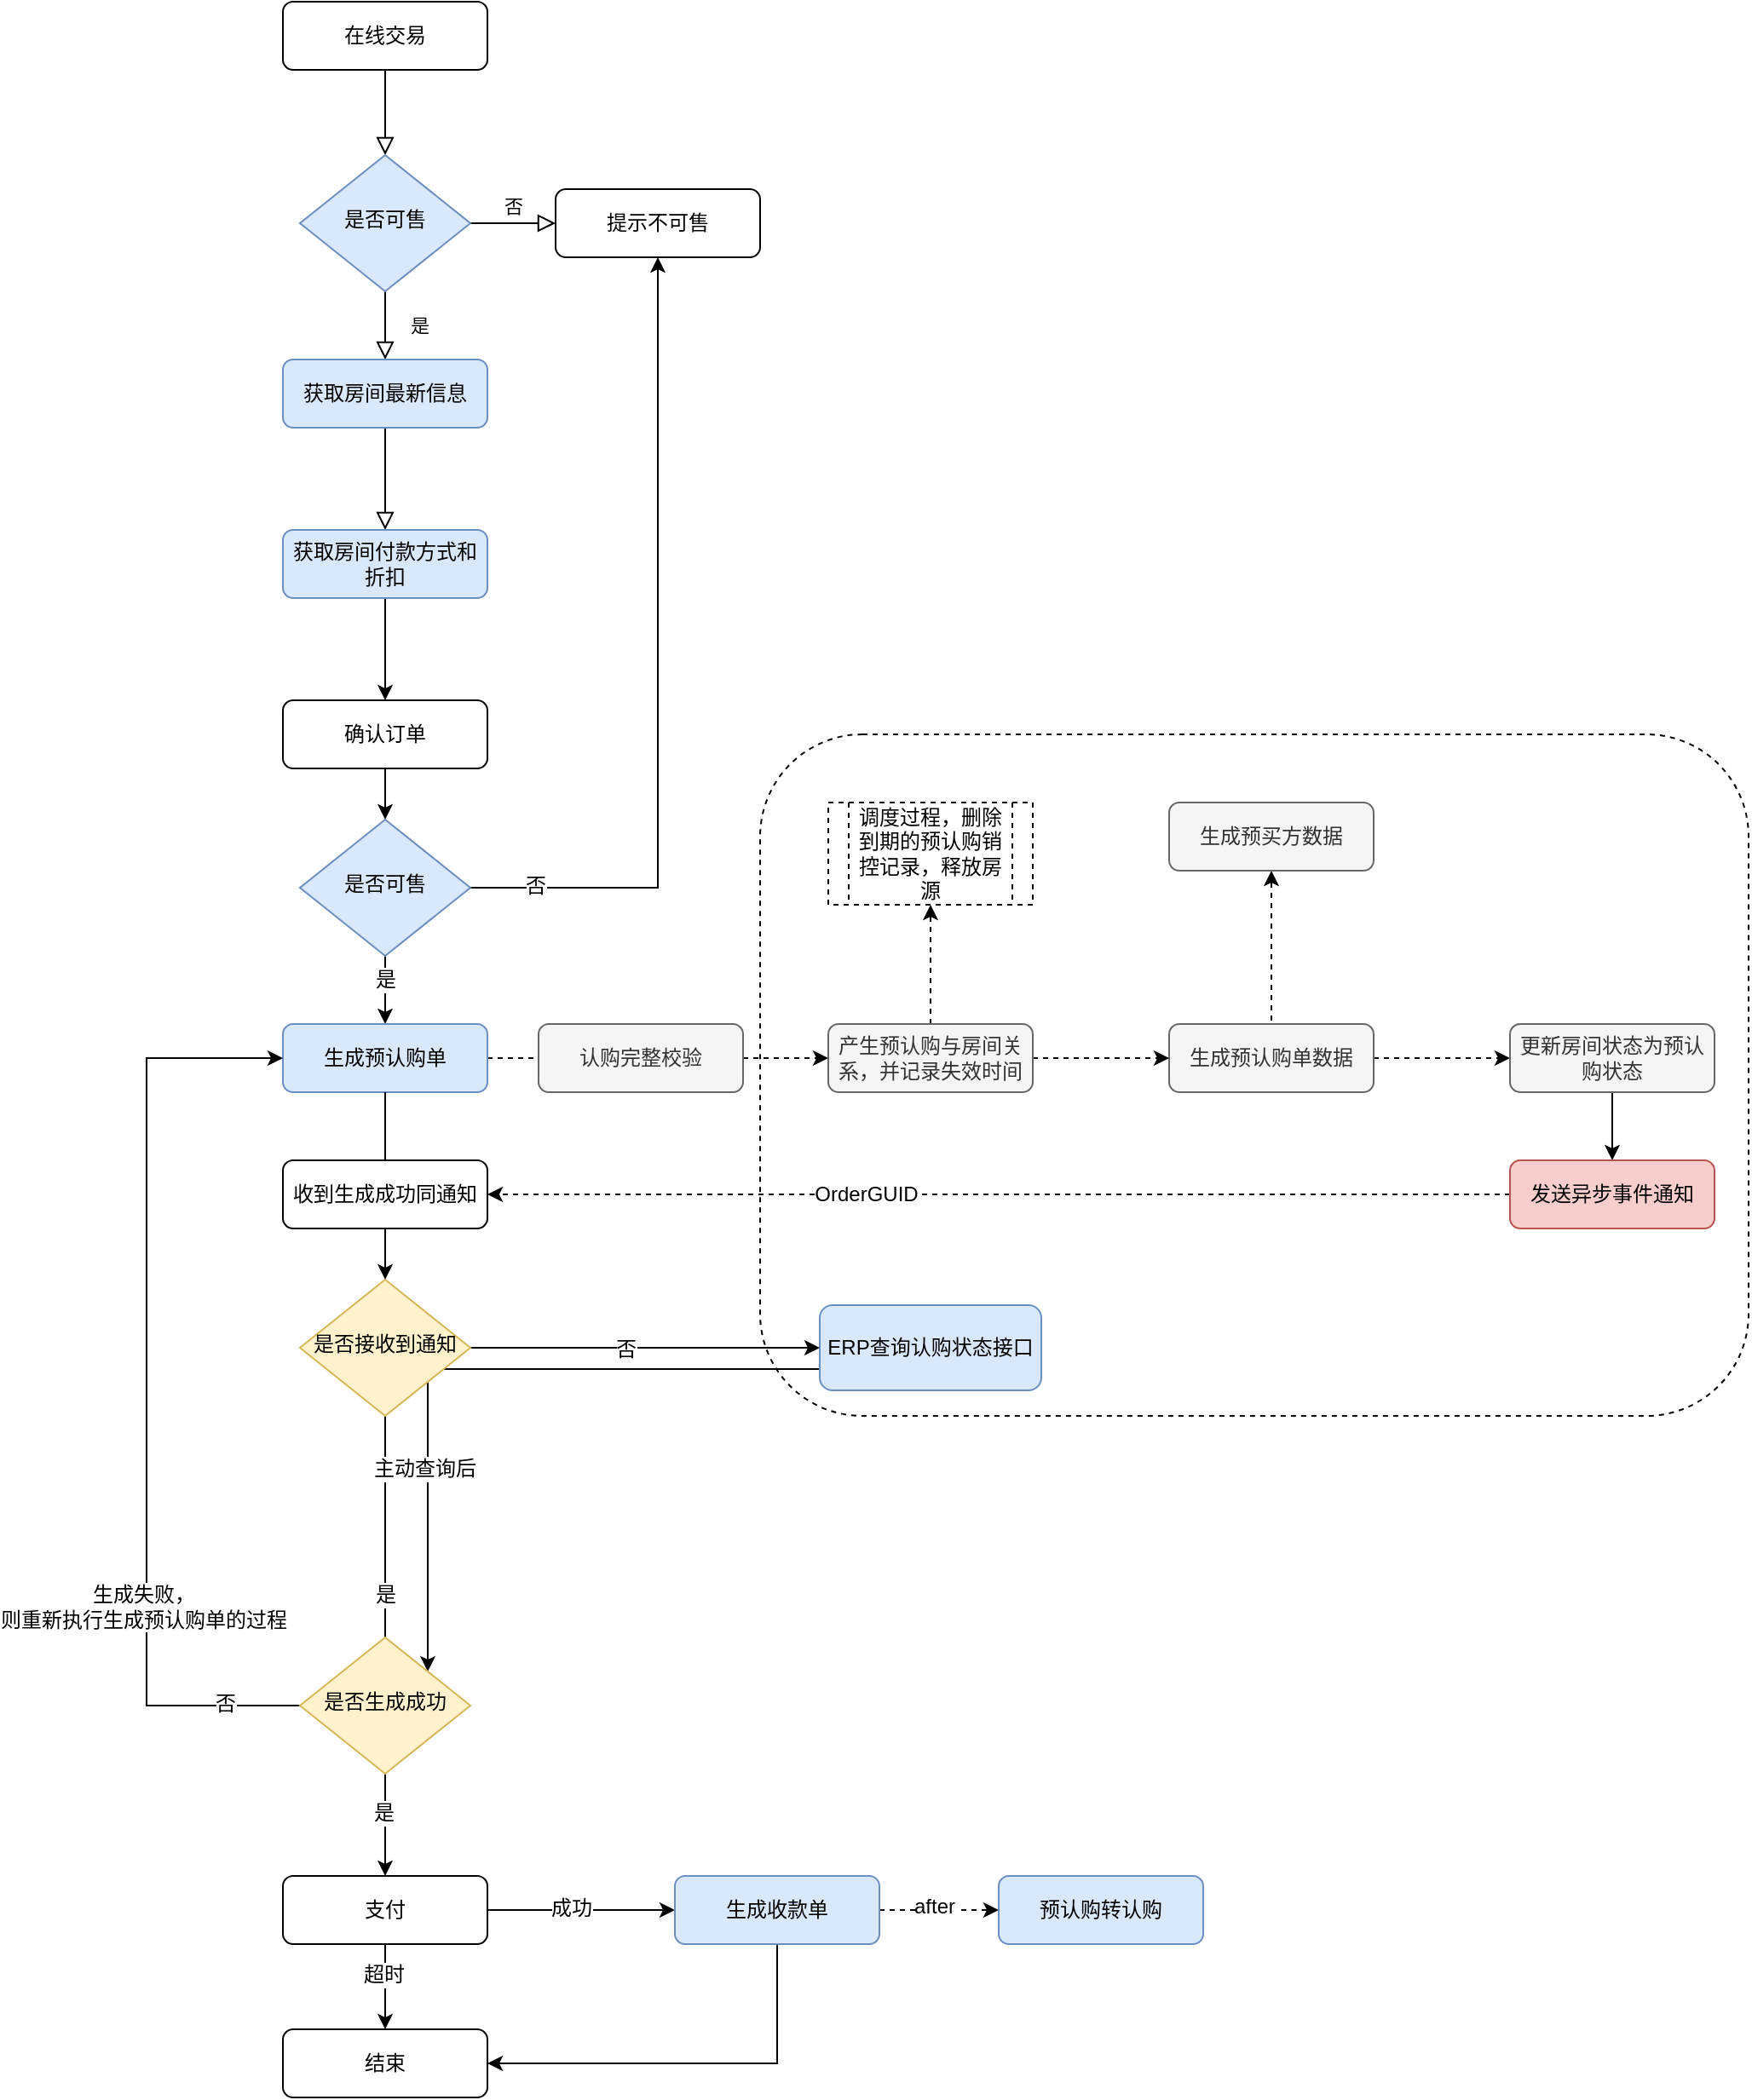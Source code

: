 <mxfile version="12.7.9" type="github" pages="2"><diagram id="C5RBs43oDa-KdzZeNtuy" name="Page-1"><mxGraphModel dx="1973" dy="740" grid="1" gridSize="10" guides="1" tooltips="1" connect="1" arrows="1" fold="1" page="1" pageScale="1" pageWidth="827" pageHeight="1169" math="0" shadow="0"><root><mxCell id="WIyWlLk6GJQsqaUBKTNV-0"/><mxCell id="WIyWlLk6GJQsqaUBKTNV-1" parent="WIyWlLk6GJQsqaUBKTNV-0"/><mxCell id="jmFXVTs4KUx3PmVGp-Kp-30" value="" style="rounded=1;whiteSpace=wrap;html=1;dashed=1;fillColor=none;" parent="WIyWlLk6GJQsqaUBKTNV-1" vertex="1"><mxGeometry x="440" y="510" width="580" height="400" as="geometry"/></mxCell><mxCell id="WIyWlLk6GJQsqaUBKTNV-2" value="" style="rounded=0;html=1;jettySize=auto;orthogonalLoop=1;fontSize=11;endArrow=block;endFill=0;endSize=8;strokeWidth=1;shadow=0;labelBackgroundColor=none;edgeStyle=orthogonalEdgeStyle;" parent="WIyWlLk6GJQsqaUBKTNV-1" source="WIyWlLk6GJQsqaUBKTNV-3" target="WIyWlLk6GJQsqaUBKTNV-6" edge="1"><mxGeometry relative="1" as="geometry"/></mxCell><mxCell id="WIyWlLk6GJQsqaUBKTNV-3" value="在线交易" style="rounded=1;whiteSpace=wrap;html=1;fontSize=12;glass=0;strokeWidth=1;shadow=0;" parent="WIyWlLk6GJQsqaUBKTNV-1" vertex="1"><mxGeometry x="160" y="80" width="120" height="40" as="geometry"/></mxCell><mxCell id="WIyWlLk6GJQsqaUBKTNV-4" value="是" style="rounded=0;html=1;jettySize=auto;orthogonalLoop=1;fontSize=11;endArrow=block;endFill=0;endSize=8;strokeWidth=1;shadow=0;labelBackgroundColor=none;edgeStyle=orthogonalEdgeStyle;" parent="WIyWlLk6GJQsqaUBKTNV-1" source="WIyWlLk6GJQsqaUBKTNV-6" edge="1"><mxGeometry y="20" relative="1" as="geometry"><mxPoint as="offset"/><mxPoint x="220" y="290" as="targetPoint"/></mxGeometry></mxCell><mxCell id="WIyWlLk6GJQsqaUBKTNV-5" value="否" style="edgeStyle=orthogonalEdgeStyle;rounded=0;html=1;jettySize=auto;orthogonalLoop=1;fontSize=11;endArrow=block;endFill=0;endSize=8;strokeWidth=1;shadow=0;labelBackgroundColor=none;" parent="WIyWlLk6GJQsqaUBKTNV-1" source="WIyWlLk6GJQsqaUBKTNV-6" target="WIyWlLk6GJQsqaUBKTNV-7" edge="1"><mxGeometry y="10" relative="1" as="geometry"><mxPoint as="offset"/></mxGeometry></mxCell><mxCell id="WIyWlLk6GJQsqaUBKTNV-6" value="是否可售" style="rhombus;whiteSpace=wrap;html=1;shadow=0;fontFamily=Helvetica;fontSize=12;align=center;strokeWidth=1;spacing=6;spacingTop=-4;fillColor=#dae8fc;strokeColor=#6c8ebf;" parent="WIyWlLk6GJQsqaUBKTNV-1" vertex="1"><mxGeometry x="170" y="170" width="100" height="80" as="geometry"/></mxCell><mxCell id="WIyWlLk6GJQsqaUBKTNV-7" value="提示不可售" style="rounded=1;whiteSpace=wrap;html=1;fontSize=12;glass=0;strokeWidth=1;shadow=0;" parent="WIyWlLk6GJQsqaUBKTNV-1" vertex="1"><mxGeometry x="320" y="190" width="120" height="40" as="geometry"/></mxCell><mxCell id="WIyWlLk6GJQsqaUBKTNV-8" value="" style="rounded=0;html=1;jettySize=auto;orthogonalLoop=1;fontSize=11;endArrow=block;endFill=0;endSize=8;strokeWidth=1;shadow=0;labelBackgroundColor=none;edgeStyle=orthogonalEdgeStyle;exitX=0.5;exitY=1;exitDx=0;exitDy=0;" parent="WIyWlLk6GJQsqaUBKTNV-1" source="jmFXVTs4KUx3PmVGp-Kp-1" target="WIyWlLk6GJQsqaUBKTNV-11" edge="1"><mxGeometry x="0.333" y="20" relative="1" as="geometry"><mxPoint as="offset"/><mxPoint x="220" y="370" as="sourcePoint"/></mxGeometry></mxCell><mxCell id="jmFXVTs4KUx3PmVGp-Kp-4" value="" style="edgeStyle=orthogonalEdgeStyle;rounded=0;orthogonalLoop=1;jettySize=auto;html=1;" parent="WIyWlLk6GJQsqaUBKTNV-1" source="WIyWlLk6GJQsqaUBKTNV-11" target="jmFXVTs4KUx3PmVGp-Kp-3" edge="1"><mxGeometry relative="1" as="geometry"/></mxCell><mxCell id="WIyWlLk6GJQsqaUBKTNV-11" value="获取房间付款方式和折扣" style="rounded=1;whiteSpace=wrap;html=1;fontSize=12;glass=0;strokeWidth=1;shadow=0;fillColor=#dae8fc;strokeColor=#6c8ebf;" parent="WIyWlLk6GJQsqaUBKTNV-1" vertex="1"><mxGeometry x="160" y="390" width="120" height="40" as="geometry"/></mxCell><mxCell id="jmFXVTs4KUx3PmVGp-Kp-6" value="" style="edgeStyle=orthogonalEdgeStyle;rounded=0;orthogonalLoop=1;jettySize=auto;html=1;" parent="WIyWlLk6GJQsqaUBKTNV-1" source="jmFXVTs4KUx3PmVGp-Kp-3" target="jmFXVTs4KUx3PmVGp-Kp-5" edge="1"><mxGeometry relative="1" as="geometry"/></mxCell><mxCell id="jmFXVTs4KUx3PmVGp-Kp-3" value="确认订单" style="rounded=1;whiteSpace=wrap;html=1;fontSize=12;glass=0;strokeWidth=1;shadow=0;" parent="WIyWlLk6GJQsqaUBKTNV-1" vertex="1"><mxGeometry x="160" y="490" width="120" height="40" as="geometry"/></mxCell><mxCell id="jmFXVTs4KUx3PmVGp-Kp-1" value="获取房间最新信息" style="rounded=1;whiteSpace=wrap;html=1;fontSize=12;glass=0;strokeWidth=1;shadow=0;fillColor=#dae8fc;strokeColor=#6c8ebf;" parent="WIyWlLk6GJQsqaUBKTNV-1" vertex="1"><mxGeometry x="160" y="290" width="120" height="40" as="geometry"/></mxCell><mxCell id="jmFXVTs4KUx3PmVGp-Kp-8" style="edgeStyle=orthogonalEdgeStyle;rounded=0;orthogonalLoop=1;jettySize=auto;html=1;entryX=0.5;entryY=1;entryDx=0;entryDy=0;" parent="WIyWlLk6GJQsqaUBKTNV-1" source="jmFXVTs4KUx3PmVGp-Kp-5" target="WIyWlLk6GJQsqaUBKTNV-7" edge="1"><mxGeometry relative="1" as="geometry"/></mxCell><mxCell id="jmFXVTs4KUx3PmVGp-Kp-10" value="否" style="text;html=1;align=center;verticalAlign=middle;resizable=0;points=[];labelBackgroundColor=#ffffff;" parent="jmFXVTs4KUx3PmVGp-Kp-8" vertex="1" connectable="0"><mxGeometry x="-0.842" y="1" relative="1" as="geometry"><mxPoint as="offset"/></mxGeometry></mxCell><mxCell id="jmFXVTs4KUx3PmVGp-Kp-12" value="" style="edgeStyle=orthogonalEdgeStyle;rounded=0;orthogonalLoop=1;jettySize=auto;html=1;" parent="WIyWlLk6GJQsqaUBKTNV-1" source="jmFXVTs4KUx3PmVGp-Kp-5" target="jmFXVTs4KUx3PmVGp-Kp-11" edge="1"><mxGeometry relative="1" as="geometry"/></mxCell><mxCell id="jmFXVTs4KUx3PmVGp-Kp-13" value="是" style="text;html=1;align=center;verticalAlign=middle;resizable=0;points=[];labelBackgroundColor=#ffffff;" parent="jmFXVTs4KUx3PmVGp-Kp-12" vertex="1" connectable="0"><mxGeometry x="-0.3" relative="1" as="geometry"><mxPoint as="offset"/></mxGeometry></mxCell><mxCell id="jmFXVTs4KUx3PmVGp-Kp-5" value="是否可售" style="rhombus;whiteSpace=wrap;html=1;shadow=0;fontFamily=Helvetica;fontSize=12;align=center;strokeWidth=1;spacing=6;spacingTop=-4;fillColor=#dae8fc;strokeColor=#6c8ebf;" parent="WIyWlLk6GJQsqaUBKTNV-1" vertex="1"><mxGeometry x="170" y="560" width="100" height="80" as="geometry"/></mxCell><mxCell id="jmFXVTs4KUx3PmVGp-Kp-15" value="" style="edgeStyle=orthogonalEdgeStyle;rounded=0;orthogonalLoop=1;jettySize=auto;html=1;" parent="WIyWlLk6GJQsqaUBKTNV-1" source="yJZ7L-MbfcapcsTrGJPC-8" target="jmFXVTs4KUx3PmVGp-Kp-14" edge="1"><mxGeometry relative="1" as="geometry"/></mxCell><mxCell id="yJZ7L-MbfcapcsTrGJPC-12" value="是" style="text;html=1;align=center;verticalAlign=middle;resizable=0;points=[];labelBackgroundColor=#ffffff;" vertex="1" connectable="0" parent="jmFXVTs4KUx3PmVGp-Kp-15"><mxGeometry x="-0.225" relative="1" as="geometry"><mxPoint as="offset"/></mxGeometry></mxCell><mxCell id="yJZ7L-MbfcapcsTrGJPC-18" value="是" style="text;html=1;align=center;verticalAlign=middle;resizable=0;points=[];labelBackgroundColor=#ffffff;" vertex="1" connectable="0" parent="jmFXVTs4KUx3PmVGp-Kp-15"><mxGeometry x="0.726" y="-1" relative="1" as="geometry"><mxPoint as="offset"/></mxGeometry></mxCell><mxCell id="jmFXVTs4KUx3PmVGp-Kp-29" value="" style="edgeStyle=orthogonalEdgeStyle;rounded=0;orthogonalLoop=1;jettySize=auto;html=1;dashed=1;entryX=0;entryY=0.5;entryDx=0;entryDy=0;" parent="WIyWlLk6GJQsqaUBKTNV-1" source="jmFXVTs4KUx3PmVGp-Kp-11" target="jmFXVTs4KUx3PmVGp-Kp-28" edge="1"><mxGeometry relative="1" as="geometry"/></mxCell><mxCell id="jmFXVTs4KUx3PmVGp-Kp-11" value="生成预认购单" style="rounded=1;whiteSpace=wrap;html=1;fontSize=12;glass=0;strokeWidth=1;shadow=0;fillColor=#dae8fc;strokeColor=#6c8ebf;" parent="WIyWlLk6GJQsqaUBKTNV-1" vertex="1"><mxGeometry x="160" y="680" width="120" height="40" as="geometry"/></mxCell><mxCell id="jmFXVTs4KUx3PmVGp-Kp-32" value="" style="edgeStyle=orthogonalEdgeStyle;rounded=0;orthogonalLoop=1;jettySize=auto;html=1;dashed=1;" parent="WIyWlLk6GJQsqaUBKTNV-1" source="jmFXVTs4KUx3PmVGp-Kp-28" target="jmFXVTs4KUx3PmVGp-Kp-31" edge="1"><mxGeometry relative="1" as="geometry"/></mxCell><mxCell id="jmFXVTs4KUx3PmVGp-Kp-34" value="" style="edgeStyle=orthogonalEdgeStyle;rounded=0;orthogonalLoop=1;jettySize=auto;html=1;dashed=1;" parent="WIyWlLk6GJQsqaUBKTNV-1" source="jmFXVTs4KUx3PmVGp-Kp-28" target="jmFXVTs4KUx3PmVGp-Kp-33" edge="1"><mxGeometry relative="1" as="geometry"/></mxCell><mxCell id="jmFXVTs4KUx3PmVGp-Kp-36" value="" style="edgeStyle=orthogonalEdgeStyle;rounded=0;orthogonalLoop=1;jettySize=auto;html=1;dashed=1;" parent="WIyWlLk6GJQsqaUBKTNV-1" source="jmFXVTs4KUx3PmVGp-Kp-28" target="jmFXVTs4KUx3PmVGp-Kp-35" edge="1"><mxGeometry relative="1" as="geometry"/></mxCell><mxCell id="jmFXVTs4KUx3PmVGp-Kp-28" value="产生预认购与房间关系，并记录失效时间" style="rounded=1;whiteSpace=wrap;html=1;fontSize=12;glass=0;strokeWidth=1;shadow=0;fillColor=#f5f5f5;strokeColor=#666666;fontColor=#333333;" parent="WIyWlLk6GJQsqaUBKTNV-1" vertex="1"><mxGeometry x="480" y="680" width="120" height="40" as="geometry"/></mxCell><mxCell id="jmFXVTs4KUx3PmVGp-Kp-38" value="" style="edgeStyle=orthogonalEdgeStyle;rounded=0;orthogonalLoop=1;jettySize=auto;html=1;dashed=1;" parent="WIyWlLk6GJQsqaUBKTNV-1" source="jmFXVTs4KUx3PmVGp-Kp-33" target="jmFXVTs4KUx3PmVGp-Kp-37" edge="1"><mxGeometry relative="1" as="geometry"/></mxCell><mxCell id="jmFXVTs4KUx3PmVGp-Kp-33" value="生成预认购单数据" style="rounded=1;whiteSpace=wrap;html=1;fontSize=12;glass=0;strokeWidth=1;shadow=0;fillColor=#f5f5f5;strokeColor=#666666;fontColor=#333333;" parent="WIyWlLk6GJQsqaUBKTNV-1" vertex="1"><mxGeometry x="680" y="680" width="120" height="40" as="geometry"/></mxCell><mxCell id="yJZ7L-MbfcapcsTrGJPC-5" value="" style="edgeStyle=orthogonalEdgeStyle;rounded=0;orthogonalLoop=1;jettySize=auto;html=1;" edge="1" parent="WIyWlLk6GJQsqaUBKTNV-1" source="jmFXVTs4KUx3PmVGp-Kp-37" target="yJZ7L-MbfcapcsTrGJPC-4"><mxGeometry relative="1" as="geometry"/></mxCell><mxCell id="jmFXVTs4KUx3PmVGp-Kp-37" value="更新房间状态为预认购状态" style="rounded=1;whiteSpace=wrap;html=1;fontSize=12;glass=0;strokeWidth=1;shadow=0;fillColor=#f5f5f5;strokeColor=#666666;fontColor=#333333;" parent="WIyWlLk6GJQsqaUBKTNV-1" vertex="1"><mxGeometry x="880" y="680" width="120" height="40" as="geometry"/></mxCell><mxCell id="yJZ7L-MbfcapcsTrGJPC-6" style="edgeStyle=orthogonalEdgeStyle;rounded=0;orthogonalLoop=1;jettySize=auto;html=1;entryX=1;entryY=0.5;entryDx=0;entryDy=0;dashed=1;" edge="1" parent="WIyWlLk6GJQsqaUBKTNV-1" source="yJZ7L-MbfcapcsTrGJPC-4" target="yJZ7L-MbfcapcsTrGJPC-3"><mxGeometry relative="1" as="geometry"/></mxCell><mxCell id="rCrwldFXhKDkrm8vjbDI-0" value="OrderGUID" style="text;html=1;align=center;verticalAlign=middle;resizable=0;points=[];labelBackgroundColor=#ffffff;" vertex="1" connectable="0" parent="yJZ7L-MbfcapcsTrGJPC-6"><mxGeometry x="0.26" relative="1" as="geometry"><mxPoint as="offset"/></mxGeometry></mxCell><mxCell id="yJZ7L-MbfcapcsTrGJPC-4" value="发送异步事件通知" style="rounded=1;whiteSpace=wrap;html=1;fontSize=12;glass=0;strokeWidth=1;shadow=0;fillColor=#f8cecc;strokeColor=#b85450;" vertex="1" parent="WIyWlLk6GJQsqaUBKTNV-1"><mxGeometry x="880" y="760" width="120" height="40" as="geometry"/></mxCell><mxCell id="jmFXVTs4KUx3PmVGp-Kp-31" value="生成预买方数据" style="rounded=1;whiteSpace=wrap;html=1;fontSize=12;glass=0;strokeWidth=1;shadow=0;fillColor=#f5f5f5;strokeColor=#666666;fontColor=#333333;" parent="WIyWlLk6GJQsqaUBKTNV-1" vertex="1"><mxGeometry x="680" y="550" width="120" height="40" as="geometry"/></mxCell><mxCell id="jmFXVTs4KUx3PmVGp-Kp-17" value="" style="edgeStyle=orthogonalEdgeStyle;rounded=0;orthogonalLoop=1;jettySize=auto;html=1;" parent="WIyWlLk6GJQsqaUBKTNV-1" source="jmFXVTs4KUx3PmVGp-Kp-14" target="jmFXVTs4KUx3PmVGp-Kp-16" edge="1"><mxGeometry relative="1" as="geometry"/></mxCell><mxCell id="jmFXVTs4KUx3PmVGp-Kp-22" value="成功" style="text;html=1;align=center;verticalAlign=middle;resizable=0;points=[];labelBackgroundColor=#ffffff;" parent="jmFXVTs4KUx3PmVGp-Kp-17" vertex="1" connectable="0"><mxGeometry x="-0.109" y="1" relative="1" as="geometry"><mxPoint as="offset"/></mxGeometry></mxCell><mxCell id="jmFXVTs4KUx3PmVGp-Kp-24" value="" style="edgeStyle=orthogonalEdgeStyle;rounded=0;orthogonalLoop=1;jettySize=auto;html=1;" parent="WIyWlLk6GJQsqaUBKTNV-1" source="jmFXVTs4KUx3PmVGp-Kp-14" target="jmFXVTs4KUx3PmVGp-Kp-23" edge="1"><mxGeometry relative="1" as="geometry"/></mxCell><mxCell id="jmFXVTs4KUx3PmVGp-Kp-25" value="超时" style="text;html=1;align=center;verticalAlign=middle;resizable=0;points=[];labelBackgroundColor=#ffffff;" parent="jmFXVTs4KUx3PmVGp-Kp-24" vertex="1" connectable="0"><mxGeometry x="-0.275" y="-1" relative="1" as="geometry"><mxPoint as="offset"/></mxGeometry></mxCell><mxCell id="jmFXVTs4KUx3PmVGp-Kp-14" value="支付" style="rounded=1;whiteSpace=wrap;html=1;fontSize=12;glass=0;strokeWidth=1;shadow=0;" parent="WIyWlLk6GJQsqaUBKTNV-1" vertex="1"><mxGeometry x="160" y="1180" width="120" height="40" as="geometry"/></mxCell><mxCell id="jmFXVTs4KUx3PmVGp-Kp-23" value="结束" style="rounded=1;whiteSpace=wrap;html=1;fontSize=12;glass=0;strokeWidth=1;shadow=0;" parent="WIyWlLk6GJQsqaUBKTNV-1" vertex="1"><mxGeometry x="160" y="1270" width="120" height="40" as="geometry"/></mxCell><mxCell id="jmFXVTs4KUx3PmVGp-Kp-19" value="" style="edgeStyle=orthogonalEdgeStyle;rounded=0;orthogonalLoop=1;jettySize=auto;html=1;dashed=1;" parent="WIyWlLk6GJQsqaUBKTNV-1" source="jmFXVTs4KUx3PmVGp-Kp-16" target="jmFXVTs4KUx3PmVGp-Kp-18" edge="1"><mxGeometry relative="1" as="geometry"/></mxCell><mxCell id="rCrwldFXhKDkrm8vjbDI-1" value="after" style="text;html=1;align=center;verticalAlign=middle;resizable=0;points=[];labelBackgroundColor=#ffffff;" vertex="1" connectable="0" parent="jmFXVTs4KUx3PmVGp-Kp-19"><mxGeometry x="-0.086" y="2" relative="1" as="geometry"><mxPoint as="offset"/></mxGeometry></mxCell><mxCell id="jmFXVTs4KUx3PmVGp-Kp-26" style="edgeStyle=orthogonalEdgeStyle;rounded=0;orthogonalLoop=1;jettySize=auto;html=1;entryX=1;entryY=0.5;entryDx=0;entryDy=0;" parent="WIyWlLk6GJQsqaUBKTNV-1" source="jmFXVTs4KUx3PmVGp-Kp-16" target="jmFXVTs4KUx3PmVGp-Kp-23" edge="1"><mxGeometry relative="1" as="geometry"><Array as="points"><mxPoint x="450" y="1290"/></Array></mxGeometry></mxCell><mxCell id="jmFXVTs4KUx3PmVGp-Kp-16" value="生成收款单" style="rounded=1;whiteSpace=wrap;html=1;fontSize=12;glass=0;strokeWidth=1;shadow=0;fillColor=#dae8fc;strokeColor=#6c8ebf;" parent="WIyWlLk6GJQsqaUBKTNV-1" vertex="1"><mxGeometry x="390" y="1180" width="120" height="40" as="geometry"/></mxCell><mxCell id="jmFXVTs4KUx3PmVGp-Kp-18" value="预认购转认购" style="rounded=1;whiteSpace=wrap;html=1;fontSize=12;glass=0;strokeWidth=1;shadow=0;fillColor=#dae8fc;strokeColor=#6c8ebf;" parent="WIyWlLk6GJQsqaUBKTNV-1" vertex="1"><mxGeometry x="580" y="1180" width="120" height="40" as="geometry"/></mxCell><mxCell id="jmFXVTs4KUx3PmVGp-Kp-35" value="调度过程，删除到期的预认购销控记录，释放房源" style="shape=process;whiteSpace=wrap;html=1;backgroundOutline=1;dashed=1;fillColor=none;" parent="WIyWlLk6GJQsqaUBKTNV-1" vertex="1"><mxGeometry x="480" y="550" width="120" height="60" as="geometry"/></mxCell><mxCell id="jmFXVTs4KUx3PmVGp-Kp-40" value="认购完整校验" style="rounded=1;whiteSpace=wrap;html=1;fontSize=12;glass=0;strokeWidth=1;shadow=0;fillColor=#f5f5f5;strokeColor=#666666;fontColor=#333333;" parent="WIyWlLk6GJQsqaUBKTNV-1" vertex="1"><mxGeometry x="310" y="680" width="120" height="40" as="geometry"/></mxCell><mxCell id="yJZ7L-MbfcapcsTrGJPC-16" style="edgeStyle=orthogonalEdgeStyle;rounded=0;orthogonalLoop=1;jettySize=auto;html=1;exitX=0;exitY=0.75;exitDx=0;exitDy=0;entryX=1;entryY=0;entryDx=0;entryDy=0;" edge="1" parent="WIyWlLk6GJQsqaUBKTNV-1" source="yJZ7L-MbfcapcsTrGJPC-7" target="yJZ7L-MbfcapcsTrGJPC-13"><mxGeometry relative="1" as="geometry"/></mxCell><mxCell id="yJZ7L-MbfcapcsTrGJPC-17" value="主动查询后" style="text;html=1;align=center;verticalAlign=middle;resizable=0;points=[];labelBackgroundColor=#ffffff;" vertex="1" connectable="0" parent="yJZ7L-MbfcapcsTrGJPC-16"><mxGeometry x="0.129" y="58" relative="1" as="geometry"><mxPoint x="-60" y="58" as="offset"/></mxGeometry></mxCell><mxCell id="yJZ7L-MbfcapcsTrGJPC-7" value="ERP查询认购状态接口" style="rounded=1;whiteSpace=wrap;html=1;fontSize=12;glass=0;strokeWidth=1;shadow=0;fillColor=#dae8fc;strokeColor=#6c8ebf;" vertex="1" parent="WIyWlLk6GJQsqaUBKTNV-1"><mxGeometry x="475" y="845" width="130" height="50" as="geometry"/></mxCell><mxCell id="yJZ7L-MbfcapcsTrGJPC-10" style="edgeStyle=orthogonalEdgeStyle;rounded=0;orthogonalLoop=1;jettySize=auto;html=1;entryX=0;entryY=0.5;entryDx=0;entryDy=0;" edge="1" parent="WIyWlLk6GJQsqaUBKTNV-1" source="yJZ7L-MbfcapcsTrGJPC-8" target="yJZ7L-MbfcapcsTrGJPC-7"><mxGeometry relative="1" as="geometry"/></mxCell><mxCell id="yJZ7L-MbfcapcsTrGJPC-11" value="否" style="text;html=1;align=center;verticalAlign=middle;resizable=0;points=[];labelBackgroundColor=#ffffff;" vertex="1" connectable="0" parent="yJZ7L-MbfcapcsTrGJPC-10"><mxGeometry x="-0.114" y="-1" relative="1" as="geometry"><mxPoint as="offset"/></mxGeometry></mxCell><mxCell id="yJZ7L-MbfcapcsTrGJPC-8" value="是否接收到通知" style="rhombus;whiteSpace=wrap;html=1;shadow=0;fontFamily=Helvetica;fontSize=12;align=center;strokeWidth=1;spacing=6;spacingTop=-4;fillColor=#fff2cc;strokeColor=#d6b656;" vertex="1" parent="WIyWlLk6GJQsqaUBKTNV-1"><mxGeometry x="170" y="830" width="100" height="80" as="geometry"/></mxCell><mxCell id="yJZ7L-MbfcapcsTrGJPC-9" value="" style="edgeStyle=orthogonalEdgeStyle;rounded=0;orthogonalLoop=1;jettySize=auto;html=1;" edge="1" parent="WIyWlLk6GJQsqaUBKTNV-1" source="jmFXVTs4KUx3PmVGp-Kp-11" target="yJZ7L-MbfcapcsTrGJPC-8"><mxGeometry relative="1" as="geometry"><mxPoint x="220" y="720" as="sourcePoint"/><mxPoint x="220" y="1039" as="targetPoint"/></mxGeometry></mxCell><mxCell id="yJZ7L-MbfcapcsTrGJPC-3" value="收到生成成功同通知" style="rounded=1;whiteSpace=wrap;html=1;fontSize=12;glass=0;strokeWidth=1;shadow=0;" vertex="1" parent="WIyWlLk6GJQsqaUBKTNV-1"><mxGeometry x="160" y="760" width="120" height="40" as="geometry"/></mxCell><mxCell id="yJZ7L-MbfcapcsTrGJPC-19" style="edgeStyle=orthogonalEdgeStyle;rounded=0;orthogonalLoop=1;jettySize=auto;html=1;entryX=0;entryY=0.5;entryDx=0;entryDy=0;" edge="1" parent="WIyWlLk6GJQsqaUBKTNV-1" source="yJZ7L-MbfcapcsTrGJPC-13" target="jmFXVTs4KUx3PmVGp-Kp-11"><mxGeometry relative="1" as="geometry"><mxPoint x="60" y="840" as="targetPoint"/><Array as="points"><mxPoint x="80" y="1080"/><mxPoint x="80" y="700"/></Array></mxGeometry></mxCell><mxCell id="yJZ7L-MbfcapcsTrGJPC-20" value="否" style="text;html=1;align=center;verticalAlign=middle;resizable=0;points=[];labelBackgroundColor=#ffffff;" vertex="1" connectable="0" parent="yJZ7L-MbfcapcsTrGJPC-19"><mxGeometry x="-0.84" y="-1" relative="1" as="geometry"><mxPoint as="offset"/></mxGeometry></mxCell><mxCell id="yJZ7L-MbfcapcsTrGJPC-21" value="生成失败，&lt;br&gt;则重新执行生成预认购单的过程" style="text;html=1;align=center;verticalAlign=middle;resizable=0;points=[];labelBackgroundColor=#ffffff;" vertex="1" connectable="0" parent="yJZ7L-MbfcapcsTrGJPC-19"><mxGeometry x="-0.673" y="-58" relative="1" as="geometry"><mxPoint x="-60" y="-58" as="offset"/></mxGeometry></mxCell><mxCell id="yJZ7L-MbfcapcsTrGJPC-13" value="是否生成成功" style="rhombus;whiteSpace=wrap;html=1;shadow=0;fontFamily=Helvetica;fontSize=12;align=center;strokeWidth=1;spacing=6;spacingTop=-4;fillColor=#fff2cc;strokeColor=#d6b656;" vertex="1" parent="WIyWlLk6GJQsqaUBKTNV-1"><mxGeometry x="170" y="1040" width="100" height="80" as="geometry"/></mxCell></root></mxGraphModel></diagram><diagram id="UAOHwgsPn5oRJVbKZD4D" name="Page-2"><mxGraphModel dx="1973" dy="740" grid="1" gridSize="10" guides="1" tooltips="1" connect="1" arrows="1" fold="1" page="1" pageScale="1" pageWidth="827" pageHeight="1169" math="0" shadow="0"><root><mxCell id="fN_x1cuktMriC7Fmf3AS-0"/><mxCell id="fN_x1cuktMriC7Fmf3AS-1" parent="fN_x1cuktMriC7Fmf3AS-0"/><mxCell id="fN_x1cuktMriC7Fmf3AS-2" value="s_Order 预认购" style="swimlane;fontStyle=2;align=center;verticalAlign=top;childLayout=stackLayout;horizontal=1;startSize=26;horizontalStack=0;resizeParent=1;resizeLast=0;collapsible=1;marginBottom=0;rounded=0;shadow=0;strokeWidth=1;" vertex="1" parent="fN_x1cuktMriC7Fmf3AS-1"><mxGeometry x="-15" y="70" width="210" height="286" as="geometry"><mxRectangle x="230" y="140" width="160" height="26" as="alternateBounds"/></mxGeometry></mxCell><mxCell id="fN_x1cuktMriC7Fmf3AS-3" value="PreOrderGUID 主键" style="text;align=left;verticalAlign=top;spacingLeft=4;spacingRight=4;overflow=hidden;rotatable=0;points=[[0,0.5],[1,0.5]];portConstraint=eastwest;" vertex="1" parent="fN_x1cuktMriC7Fmf3AS-2"><mxGeometry y="26" width="210" height="26" as="geometry"/></mxCell><mxCell id="fN_x1cuktMriC7Fmf3AS-4" value="PayFormGUID 付款方式" style="text;align=left;verticalAlign=top;spacingLeft=4;spacingRight=4;overflow=hidden;rotatable=0;points=[[0,0.5],[1,0.5]];portConstraint=eastwest;rounded=0;shadow=0;html=0;" vertex="1" parent="fN_x1cuktMriC7Fmf3AS-2"><mxGeometry y="52" width="210" height="26" as="geometry"/></mxCell><mxCell id="fN_x1cuktMriC7Fmf3AS-5" value="RoomGUID 房间" style="text;align=left;verticalAlign=top;spacingLeft=4;spacingRight=4;overflow=hidden;rotatable=0;points=[[0,0.5],[1,0.5]];portConstraint=eastwest;rounded=0;shadow=0;html=0;" vertex="1" parent="fN_x1cuktMriC7Fmf3AS-2"><mxGeometry y="78" width="210" height="26" as="geometry"/></mxCell><mxCell id="fN_x1cuktMriC7Fmf3AS-6" value="CjBldPrice 建筑成交单价" style="text;strokeColor=none;fillColor=none;align=left;verticalAlign=top;spacingLeft=4;spacingRight=4;overflow=hidden;rotatable=0;points=[[0,0.5],[1,0.5]];portConstraint=eastwest;" vertex="1" parent="fN_x1cuktMriC7Fmf3AS-2"><mxGeometry y="104" width="210" height="26" as="geometry"/></mxCell><mxCell id="fN_x1cuktMriC7Fmf3AS-7" value="CjTnPrice 套内成交单价" style="text;strokeColor=none;fillColor=none;align=left;verticalAlign=top;spacingLeft=4;spacingRight=4;overflow=hidden;rotatable=0;points=[[0,0.5],[1,0.5]];portConstraint=eastwest;" vertex="1" parent="fN_x1cuktMriC7Fmf3AS-2"><mxGeometry y="130" width="210" height="26" as="geometry"/></mxCell><mxCell id="fN_x1cuktMriC7Fmf3AS-8" value="CjTotal 成交总价" style="text;strokeColor=none;fillColor=none;align=left;verticalAlign=top;spacingLeft=4;spacingRight=4;overflow=hidden;rotatable=0;points=[[0,0.5],[1,0.5]];portConstraint=eastwest;" vertex="1" parent="fN_x1cuktMriC7Fmf3AS-2"><mxGeometry y="156" width="210" height="26" as="geometry"/></mxCell><mxCell id="fN_x1cuktMriC7Fmf3AS-9" value="BcxyCjBldPrice 补充协议建筑单价&#10;" style="text;strokeColor=none;fillColor=none;align=left;verticalAlign=top;spacingLeft=4;spacingRight=4;overflow=hidden;rotatable=0;points=[[0,0.5],[1,0.5]];portConstraint=eastwest;" vertex="1" parent="fN_x1cuktMriC7Fmf3AS-2"><mxGeometry y="182" width="210" height="26" as="geometry"/></mxCell><mxCell id="fN_x1cuktMriC7Fmf3AS-10" value="BcxyCjTnPrice 补充协议套内单价" style="text;strokeColor=none;fillColor=none;align=left;verticalAlign=top;spacingLeft=4;spacingRight=4;overflow=hidden;rotatable=0;points=[[0,0.5],[1,0.5]];portConstraint=eastwest;" vertex="1" parent="fN_x1cuktMriC7Fmf3AS-2"><mxGeometry y="208" width="210" height="26" as="geometry"/></mxCell><mxCell id="fN_x1cuktMriC7Fmf3AS-11" value="BcxyCjTotal 补充协议总价" style="text;strokeColor=none;fillColor=none;align=left;verticalAlign=top;spacingLeft=4;spacingRight=4;overflow=hidden;rotatable=0;points=[[0,0.5],[1,0.5]];portConstraint=eastwest;" vertex="1" parent="fN_x1cuktMriC7Fmf3AS-2"><mxGeometry y="234" width="210" height="26" as="geometry"/></mxCell><mxCell id="fN_x1cuktMriC7Fmf3AS-12" value="StatusEnum  状态" style="text;strokeColor=none;fillColor=none;align=left;verticalAlign=top;spacingLeft=4;spacingRight=4;overflow=hidden;rotatable=0;points=[[0,0.5],[1,0.5]];portConstraint=eastwest;" vertex="1" parent="fN_x1cuktMriC7Fmf3AS-2"><mxGeometry y="260" width="210" height="26" as="geometry"/></mxCell><mxCell id="fN_x1cuktMriC7Fmf3AS-22" value="x_s_PreOrderSaleControl  预认购销控" style="swimlane;fontStyle=0;childLayout=stackLayout;horizontal=1;startSize=26;fillColor=none;horizontalStack=0;resizeParent=1;resizeParentMax=0;resizeLast=0;collapsible=1;marginBottom=0;" vertex="1" parent="fN_x1cuktMriC7Fmf3AS-1"><mxGeometry x="-20" y="480" width="220" height="130" as="geometry"/></mxCell><mxCell id="fN_x1cuktMriC7Fmf3AS-23" value="PreOrderSaleControlGUID 主键" style="text;strokeColor=none;fillColor=none;align=left;verticalAlign=top;spacingLeft=4;spacingRight=4;overflow=hidden;rotatable=0;points=[[0,0.5],[1,0.5]];portConstraint=eastwest;" vertex="1" parent="fN_x1cuktMriC7Fmf3AS-22"><mxGeometry y="26" width="220" height="26" as="geometry"/></mxCell><mxCell id="fN_x1cuktMriC7Fmf3AS-24" value="RoomGUID 房间" style="text;strokeColor=none;fillColor=none;align=left;verticalAlign=top;spacingLeft=4;spacingRight=4;overflow=hidden;rotatable=0;points=[[0,0.5],[1,0.5]];portConstraint=eastwest;" vertex="1" parent="fN_x1cuktMriC7Fmf3AS-22"><mxGeometry y="52" width="220" height="26" as="geometry"/></mxCell><mxCell id="fN_x1cuktMriC7Fmf3AS-25" value="OrderGUID 预认购" style="text;strokeColor=none;fillColor=none;align=left;verticalAlign=top;spacingLeft=4;spacingRight=4;overflow=hidden;rotatable=0;points=[[0,0.5],[1,0.5]];portConstraint=eastwest;" vertex="1" parent="fN_x1cuktMriC7Fmf3AS-22"><mxGeometry y="78" width="220" height="26" as="geometry"/></mxCell><mxCell id="fN_x1cuktMriC7Fmf3AS-26" value="ExpireDate 到期时间" style="text;strokeColor=none;fillColor=none;align=left;verticalAlign=top;spacingLeft=4;spacingRight=4;overflow=hidden;rotatable=0;points=[[0,0.5],[1,0.5]];portConstraint=eastwest;" vertex="1" parent="fN_x1cuktMriC7Fmf3AS-22"><mxGeometry y="104" width="220" height="26" as="geometry"/></mxCell><mxCell id="fN_x1cuktMriC7Fmf3AS-27" value="" style="endArrow=block;endFill=1;html=1;edgeStyle=orthogonalEdgeStyle;align=left;verticalAlign=top;entryX=0.467;entryY=0.962;entryDx=0;entryDy=0;entryPerimeter=0;" edge="1" parent="fN_x1cuktMriC7Fmf3AS-22" target="fN_x1cuktMriC7Fmf3AS-12"><mxGeometry x="-1" relative="1" as="geometry"><mxPoint x="100" y="-1" as="sourcePoint"/><mxPoint x="260" y="-1" as="targetPoint"/></mxGeometry></mxCell><mxCell id="fN_x1cuktMriC7Fmf3AS-28" value="1" style="resizable=0;html=1;align=left;verticalAlign=bottom;labelBackgroundColor=#ffffff;fontSize=10;" connectable="0" vertex="1" parent="fN_x1cuktMriC7Fmf3AS-27"><mxGeometry x="-1" relative="1" as="geometry"/></mxCell><mxCell id="fN_x1cuktMriC7Fmf3AS-29" value="到期删除记录，并更新PreOrder状态为关闭，更新房间状态为待售&lt;br style=&quot;font-size: 16px;&quot;&gt;销控图：根据房间状态来显示颜色&lt;br style=&quot;font-size: 16px;&quot;&gt;划出面板：预认购划出面板使用预认购销控表中的到期时间来计时&lt;br style=&quot;font-size: 16px;&quot;&gt;并发控制：房间状态为预认购的房间不能再次预认购&lt;br style=&quot;font-size: 16px;&quot;&gt;调度任务：定时扫描预认购销控表中的数据，删除到期数据并处理预认购表和房间表的状态" style="text;html=1;align=left;verticalAlign=middle;resizable=0;points=[];autosize=1;fontSize=16;" vertex="1" parent="fN_x1cuktMriC7Fmf3AS-1"><mxGeometry x="215" y="350" width="660" height="100" as="geometry"/></mxCell></root></mxGraphModel></diagram></mxfile>